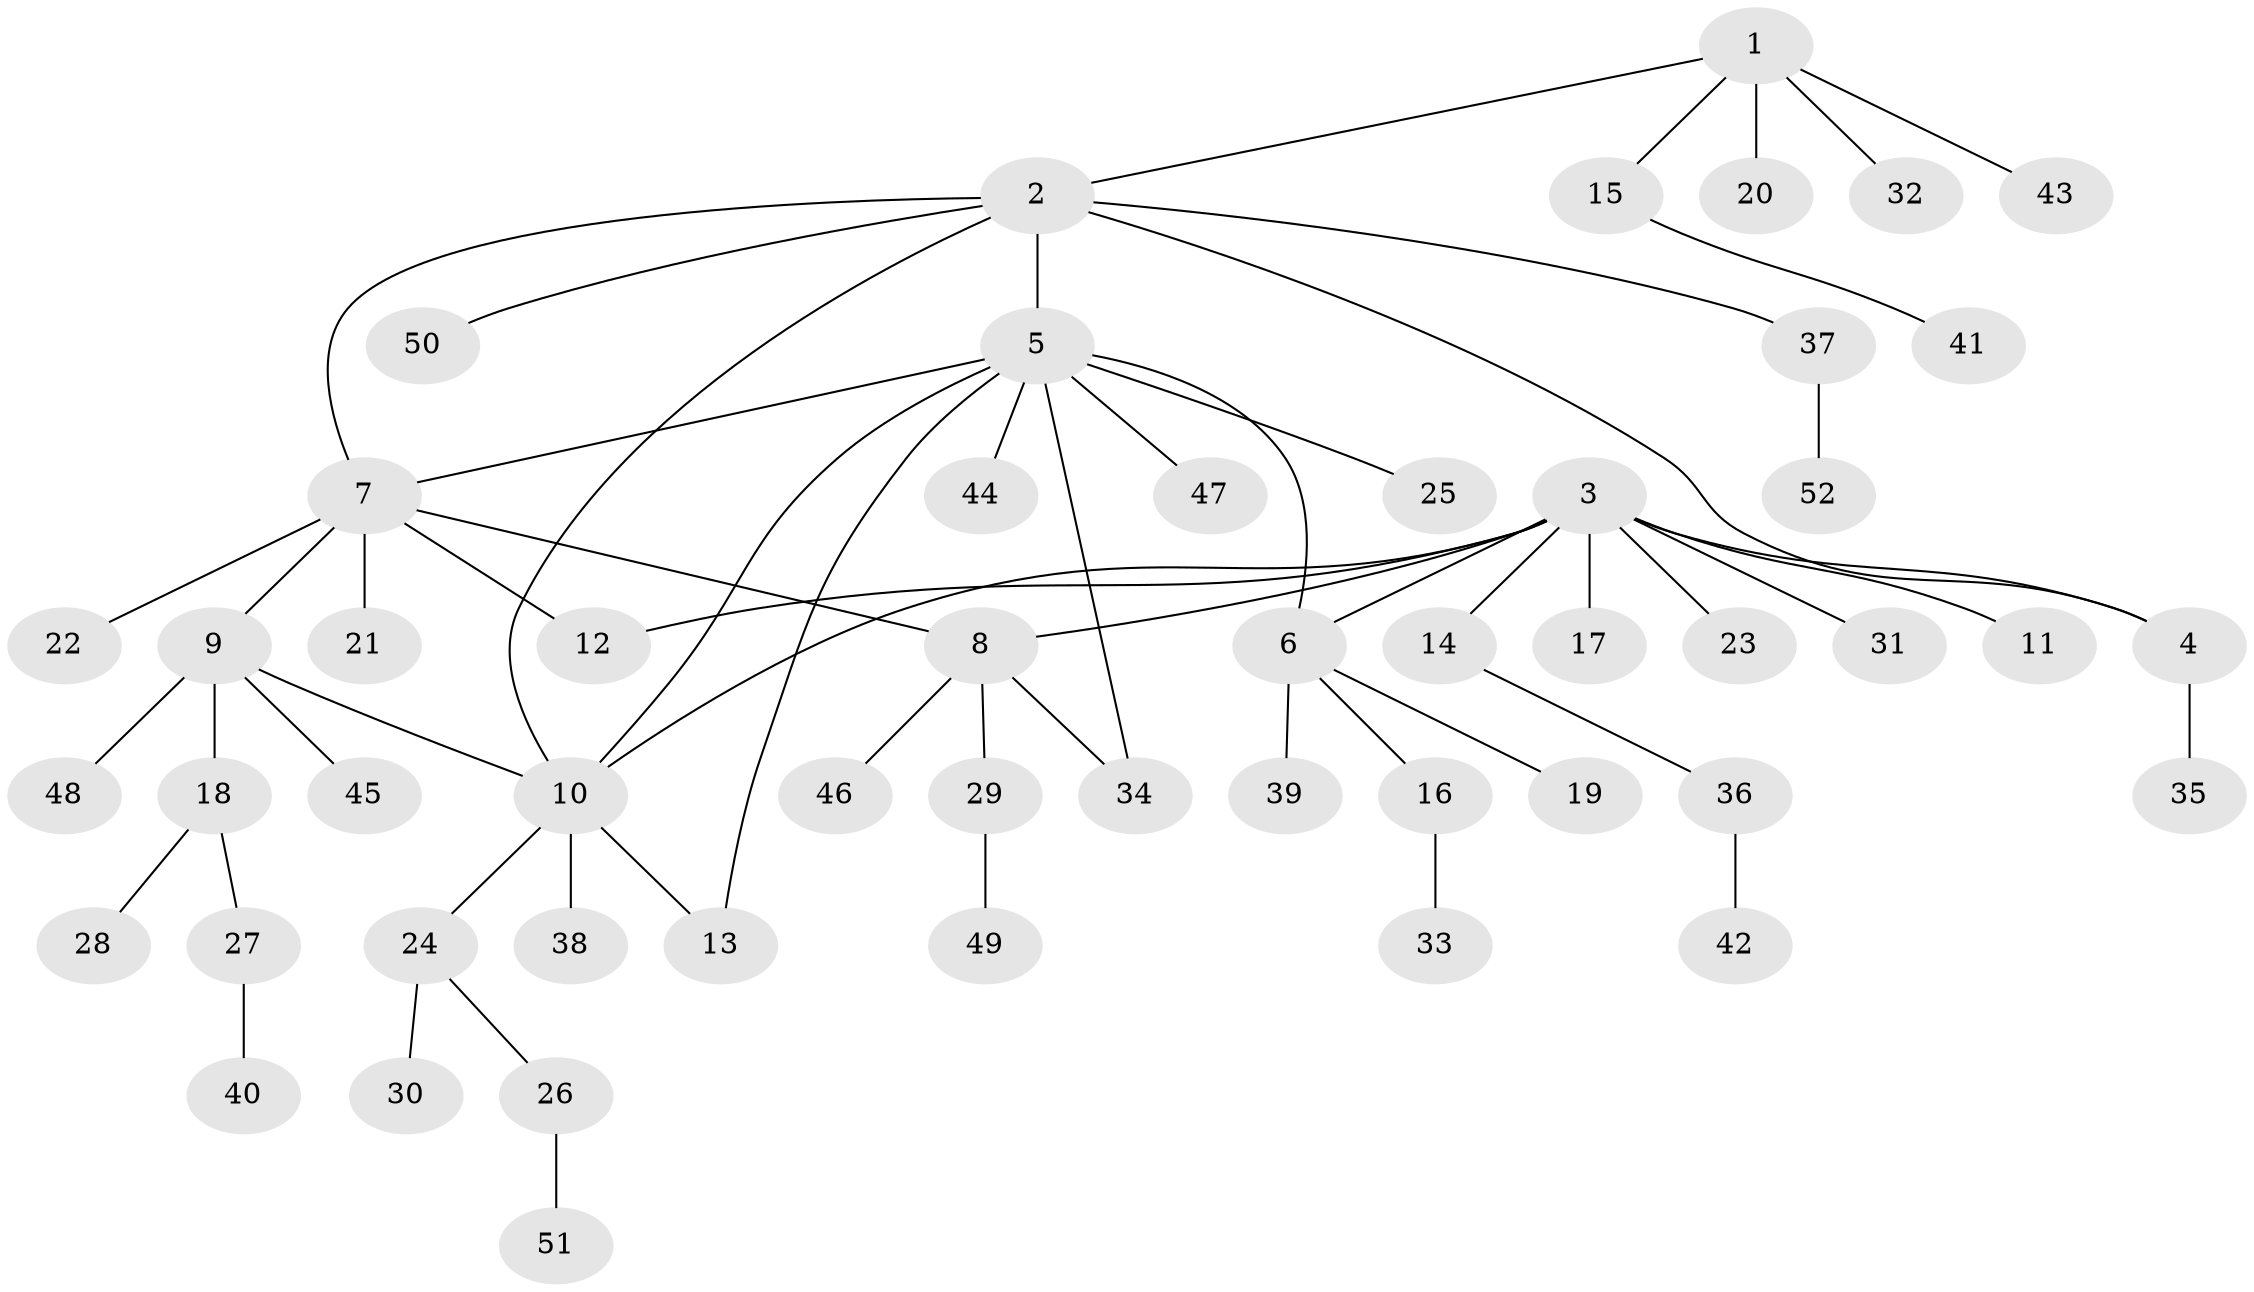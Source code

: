 // coarse degree distribution, {4: 0.02631578947368421, 12: 0.02631578947368421, 9: 0.07894736842105263, 2: 0.15789473684210525, 5: 0.02631578947368421, 1: 0.6578947368421053, 3: 0.02631578947368421}
// Generated by graph-tools (version 1.1) at 2025/52/02/27/25 19:52:14]
// undirected, 52 vertices, 60 edges
graph export_dot {
graph [start="1"]
  node [color=gray90,style=filled];
  1;
  2;
  3;
  4;
  5;
  6;
  7;
  8;
  9;
  10;
  11;
  12;
  13;
  14;
  15;
  16;
  17;
  18;
  19;
  20;
  21;
  22;
  23;
  24;
  25;
  26;
  27;
  28;
  29;
  30;
  31;
  32;
  33;
  34;
  35;
  36;
  37;
  38;
  39;
  40;
  41;
  42;
  43;
  44;
  45;
  46;
  47;
  48;
  49;
  50;
  51;
  52;
  1 -- 2;
  1 -- 15;
  1 -- 20;
  1 -- 32;
  1 -- 43;
  2 -- 4;
  2 -- 5;
  2 -- 7;
  2 -- 10;
  2 -- 37;
  2 -- 50;
  3 -- 4;
  3 -- 6;
  3 -- 8;
  3 -- 10;
  3 -- 11;
  3 -- 12;
  3 -- 14;
  3 -- 17;
  3 -- 23;
  3 -- 31;
  4 -- 35;
  5 -- 6;
  5 -- 7;
  5 -- 10;
  5 -- 13;
  5 -- 25;
  5 -- 34;
  5 -- 44;
  5 -- 47;
  6 -- 16;
  6 -- 19;
  6 -- 39;
  7 -- 8;
  7 -- 9;
  7 -- 12;
  7 -- 21;
  7 -- 22;
  8 -- 29;
  8 -- 34;
  8 -- 46;
  9 -- 10;
  9 -- 18;
  9 -- 45;
  9 -- 48;
  10 -- 13;
  10 -- 24;
  10 -- 38;
  14 -- 36;
  15 -- 41;
  16 -- 33;
  18 -- 27;
  18 -- 28;
  24 -- 26;
  24 -- 30;
  26 -- 51;
  27 -- 40;
  29 -- 49;
  36 -- 42;
  37 -- 52;
}
